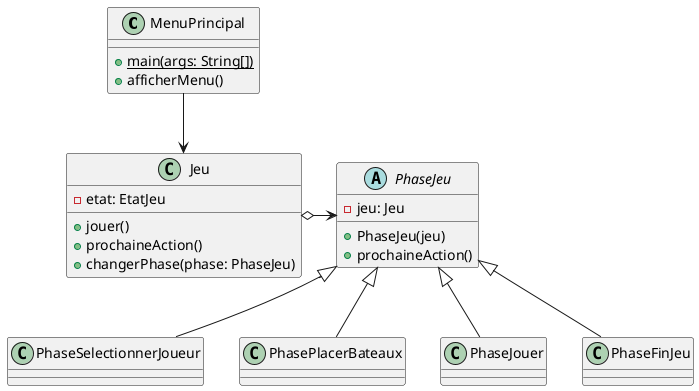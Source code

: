 @startuml
class MenuPrincipal{
    + {static} main(args: String[])
    + afficherMenu()
}

class Jeu {
    - etat: EtatJeu
    + jouer()
    + prochaineAction()
    + changerPhase(phase: PhaseJeu)
}

abstract PhaseJeu {
    - jeu: Jeu
    + PhaseJeu(jeu)
    + prochaineAction()
}

class PhaseSelectionnerJoueur {}

class PhasePlacerBateaux {}

class PhaseJouer {}

class PhaseFinJeu {}


PhaseJeu <-left-o Jeu

PhaseSelectionnerJoueur -up-|> PhaseJeu
PhasePlacerBateaux -up-|> PhaseJeu
PhaseJouer -up-|> PhaseJeu
PhaseFinJeu -up-|> PhaseJeu

MenuPrincipal --> Jeu

@enduml